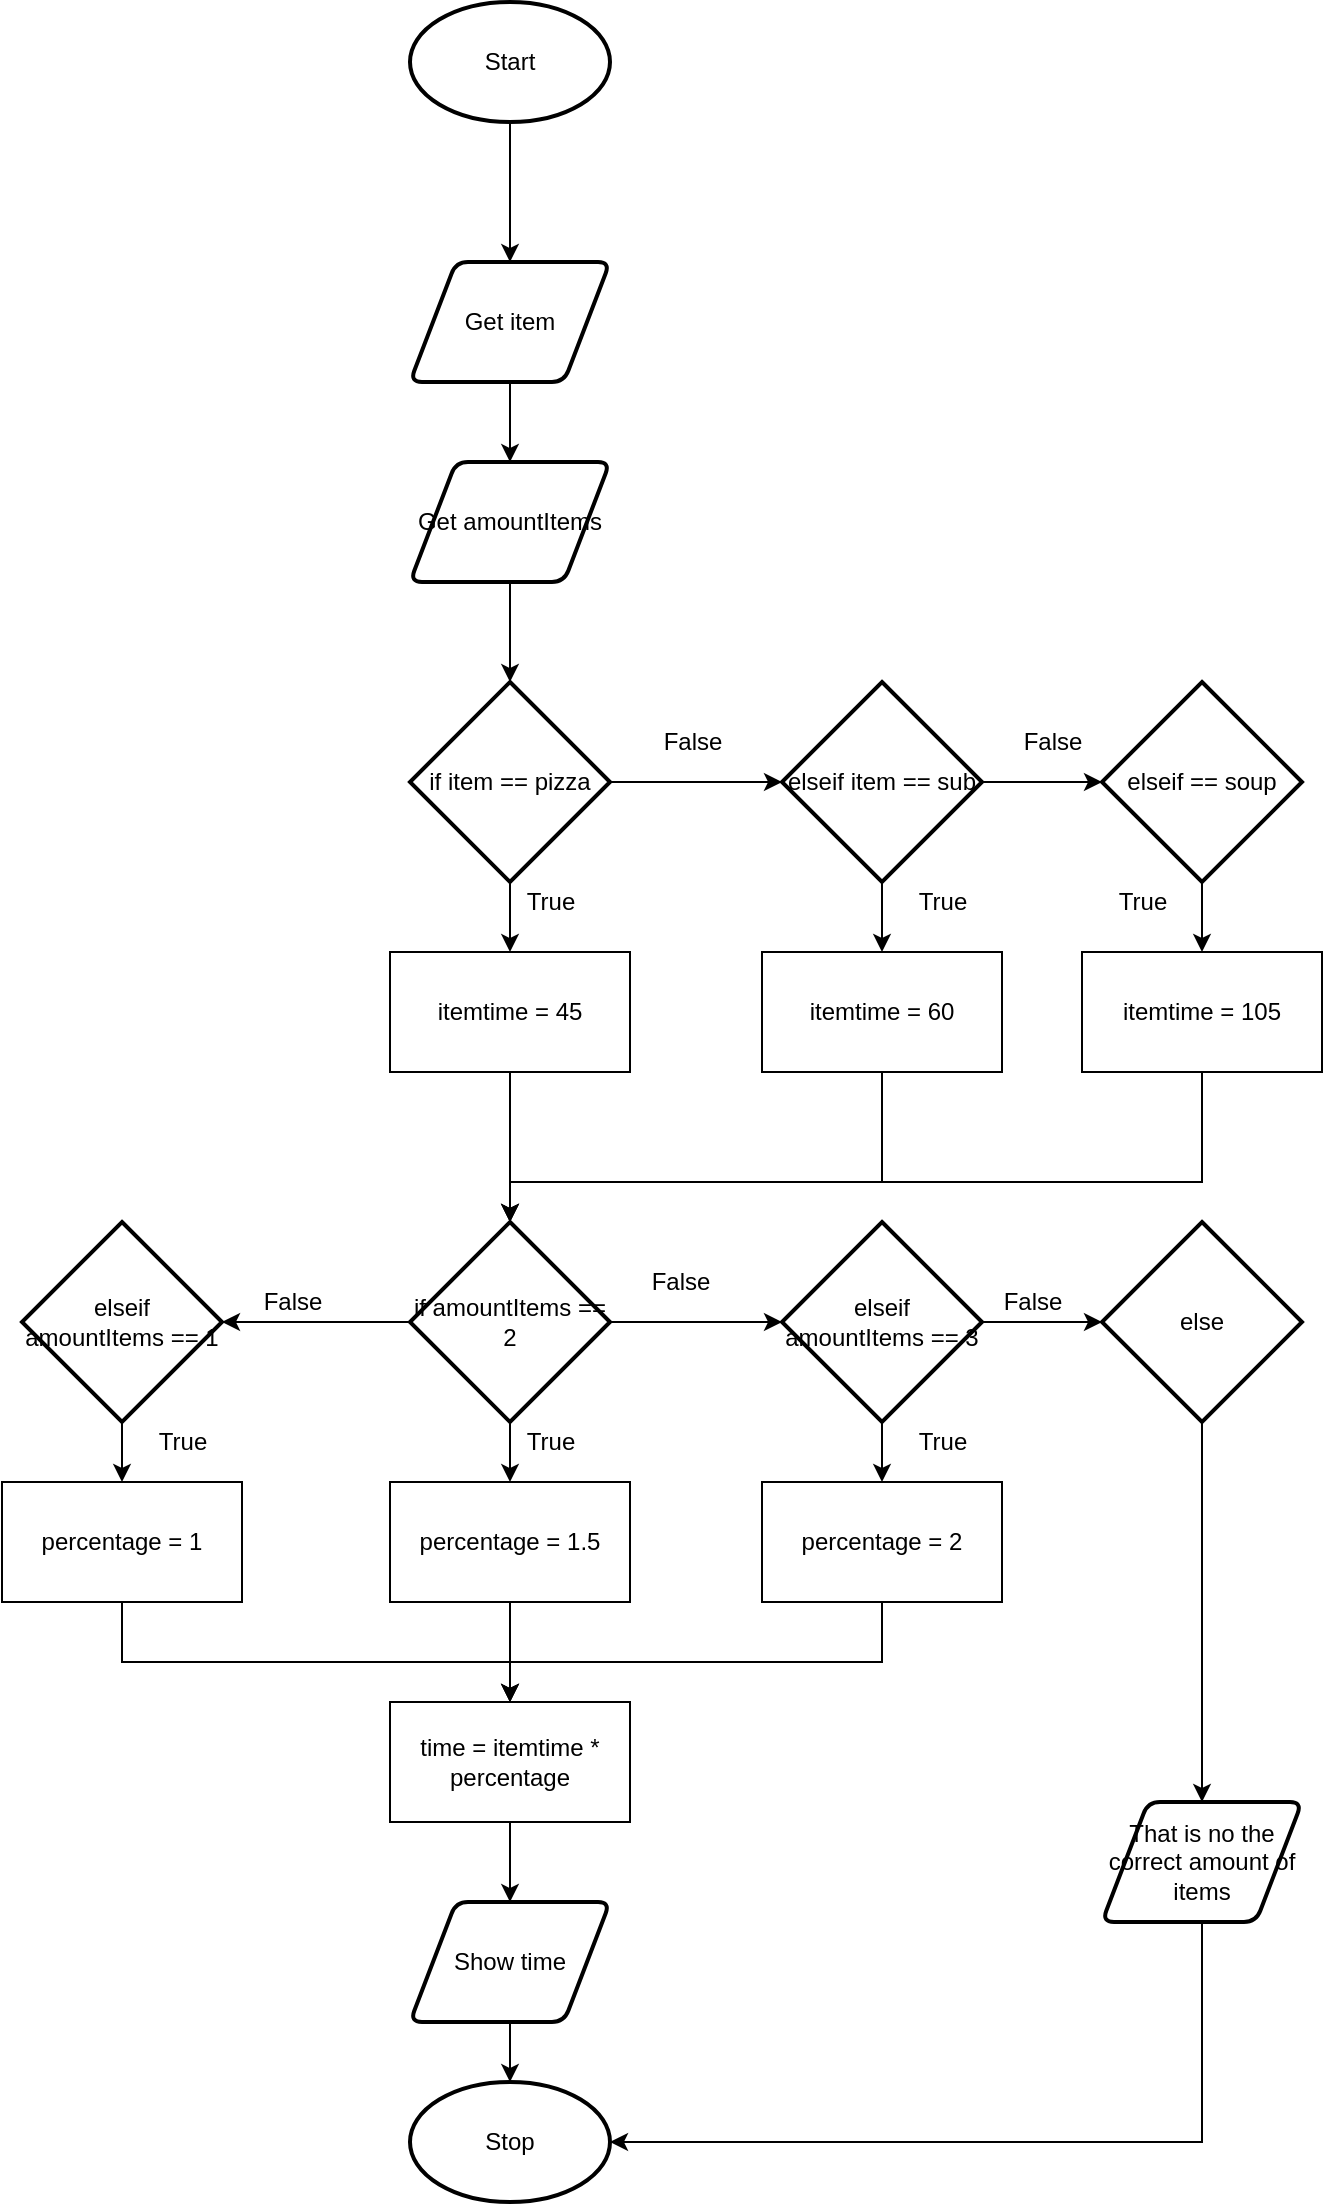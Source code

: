 <mxfile>
    <diagram id="S2_h1xH1uNska3nhEKi0" name="Page-1">
        <mxGraphModel dx="594" dy="561" grid="1" gridSize="10" guides="1" tooltips="1" connect="1" arrows="1" fold="1" page="1" pageScale="1" pageWidth="827" pageHeight="1169" math="0" shadow="0">
            <root>
                <mxCell id="0"/>
                <mxCell id="1" parent="0"/>
                <mxCell id="5" value="" style="edgeStyle=orthogonalEdgeStyle;html=1;rounded=0;" parent="1" source="2" target="3" edge="1">
                    <mxGeometry relative="1" as="geometry"/>
                </mxCell>
                <mxCell id="2" value="Start" style="strokeWidth=2;html=1;shape=mxgraph.flowchart.start_1;whiteSpace=wrap;" parent="1" vertex="1">
                    <mxGeometry x="364" y="50" width="100" height="60" as="geometry"/>
                </mxCell>
                <mxCell id="6" style="edgeStyle=orthogonalEdgeStyle;rounded=0;html=1;entryX=0.5;entryY=0;entryDx=0;entryDy=0;" parent="1" source="3" target="4" edge="1">
                    <mxGeometry relative="1" as="geometry"/>
                </mxCell>
                <mxCell id="3" value="Get item" style="shape=parallelogram;html=1;strokeWidth=2;perimeter=parallelogramPerimeter;whiteSpace=wrap;rounded=1;arcSize=12;size=0.23;" parent="1" vertex="1">
                    <mxGeometry x="364" y="180" width="100" height="60" as="geometry"/>
                </mxCell>
                <mxCell id="8" style="edgeStyle=orthogonalEdgeStyle;rounded=0;html=1;entryX=0.5;entryY=0;entryDx=0;entryDy=0;entryPerimeter=0;" parent="1" source="4" target="7" edge="1">
                    <mxGeometry relative="1" as="geometry"/>
                </mxCell>
                <mxCell id="4" value="Get amountItems" style="shape=parallelogram;html=1;strokeWidth=2;perimeter=parallelogramPerimeter;whiteSpace=wrap;rounded=1;arcSize=12;size=0.23;" parent="1" vertex="1">
                    <mxGeometry x="364" y="280" width="100" height="60" as="geometry"/>
                </mxCell>
                <mxCell id="19" style="edgeStyle=orthogonalEdgeStyle;rounded=0;html=1;entryX=0.5;entryY=0;entryDx=0;entryDy=0;" parent="1" source="7" target="9" edge="1">
                    <mxGeometry relative="1" as="geometry"/>
                </mxCell>
                <mxCell id="62" style="edgeStyle=orthogonalEdgeStyle;rounded=0;html=1;entryX=0;entryY=0.5;entryDx=0;entryDy=0;entryPerimeter=0;" edge="1" parent="1" source="7" target="10">
                    <mxGeometry relative="1" as="geometry"/>
                </mxCell>
                <mxCell id="7" value="if item == pizza" style="strokeWidth=2;html=1;shape=mxgraph.flowchart.decision;whiteSpace=wrap;" parent="1" vertex="1">
                    <mxGeometry x="364" y="390" width="100" height="100" as="geometry"/>
                </mxCell>
                <mxCell id="26" style="edgeStyle=orthogonalEdgeStyle;rounded=0;html=1;entryX=0.5;entryY=0;entryDx=0;entryDy=0;entryPerimeter=0;" parent="1" source="9" target="20" edge="1">
                    <mxGeometry relative="1" as="geometry"/>
                </mxCell>
                <mxCell id="9" value="itemtime = 45" style="rounded=0;whiteSpace=wrap;html=1;" parent="1" vertex="1">
                    <mxGeometry x="354" y="525" width="120" height="60" as="geometry"/>
                </mxCell>
                <mxCell id="16" style="edgeStyle=orthogonalEdgeStyle;rounded=0;html=1;entryX=0;entryY=0.5;entryDx=0;entryDy=0;entryPerimeter=0;" parent="1" source="10" target="13" edge="1">
                    <mxGeometry relative="1" as="geometry"/>
                </mxCell>
                <mxCell id="18" style="edgeStyle=orthogonalEdgeStyle;rounded=0;html=1;entryX=0.5;entryY=0;entryDx=0;entryDy=0;" parent="1" source="10" target="12" edge="1">
                    <mxGeometry relative="1" as="geometry"/>
                </mxCell>
                <mxCell id="10" value="elseif item == sub" style="strokeWidth=2;html=1;shape=mxgraph.flowchart.decision;whiteSpace=wrap;" parent="1" vertex="1">
                    <mxGeometry x="550" y="390" width="100" height="100" as="geometry"/>
                </mxCell>
                <mxCell id="27" style="edgeStyle=orthogonalEdgeStyle;rounded=0;html=1;entryX=0.5;entryY=0;entryDx=0;entryDy=0;entryPerimeter=0;" parent="1" source="12" target="20" edge="1">
                    <mxGeometry relative="1" as="geometry">
                        <Array as="points">
                            <mxPoint x="600" y="640"/>
                            <mxPoint x="414" y="640"/>
                        </Array>
                    </mxGeometry>
                </mxCell>
                <mxCell id="12" value="itemtime = 60" style="rounded=0;whiteSpace=wrap;html=1;" parent="1" vertex="1">
                    <mxGeometry x="540" y="525" width="120" height="60" as="geometry"/>
                </mxCell>
                <mxCell id="17" style="edgeStyle=orthogonalEdgeStyle;rounded=0;html=1;entryX=0.5;entryY=0;entryDx=0;entryDy=0;" parent="1" source="13" target="14" edge="1">
                    <mxGeometry relative="1" as="geometry"/>
                </mxCell>
                <mxCell id="13" value="elseif == soup" style="strokeWidth=2;html=1;shape=mxgraph.flowchart.decision;whiteSpace=wrap;" parent="1" vertex="1">
                    <mxGeometry x="710" y="390" width="100" height="100" as="geometry"/>
                </mxCell>
                <mxCell id="28" style="edgeStyle=orthogonalEdgeStyle;rounded=0;html=1;entryX=0.5;entryY=0;entryDx=0;entryDy=0;entryPerimeter=0;" parent="1" source="14" target="20" edge="1">
                    <mxGeometry relative="1" as="geometry">
                        <Array as="points">
                            <mxPoint x="760" y="640"/>
                            <mxPoint x="414" y="640"/>
                        </Array>
                    </mxGeometry>
                </mxCell>
                <mxCell id="14" value="itemtime = 105" style="rounded=0;whiteSpace=wrap;html=1;" parent="1" vertex="1">
                    <mxGeometry x="700" y="525" width="120" height="60" as="geometry"/>
                </mxCell>
                <mxCell id="22" style="edgeStyle=orthogonalEdgeStyle;rounded=0;html=1;entryX=0.5;entryY=0;entryDx=0;entryDy=0;" parent="1" source="20" target="21" edge="1">
                    <mxGeometry relative="1" as="geometry"/>
                </mxCell>
                <mxCell id="45" style="edgeStyle=none;html=1;entryX=1;entryY=0.5;entryDx=0;entryDy=0;entryPerimeter=0;" edge="1" parent="1" source="20" target="43">
                    <mxGeometry relative="1" as="geometry"/>
                </mxCell>
                <mxCell id="64" style="edgeStyle=orthogonalEdgeStyle;rounded=0;html=1;entryX=0;entryY=0.5;entryDx=0;entryDy=0;entryPerimeter=0;" edge="1" parent="1" source="20" target="23">
                    <mxGeometry relative="1" as="geometry"/>
                </mxCell>
                <mxCell id="20" value="if amountItems == 2" style="strokeWidth=2;html=1;shape=mxgraph.flowchart.decision;whiteSpace=wrap;" parent="1" vertex="1">
                    <mxGeometry x="364" y="660" width="100" height="100" as="geometry"/>
                </mxCell>
                <mxCell id="33" style="edgeStyle=orthogonalEdgeStyle;rounded=0;html=1;entryX=0.5;entryY=0;entryDx=0;entryDy=0;" parent="1" source="21" target="32" edge="1">
                    <mxGeometry relative="1" as="geometry"/>
                </mxCell>
                <mxCell id="21" value="percentage = 1.5" style="rounded=0;whiteSpace=wrap;html=1;" parent="1" vertex="1">
                    <mxGeometry x="354" y="790" width="120" height="60" as="geometry"/>
                </mxCell>
                <mxCell id="25" style="edgeStyle=orthogonalEdgeStyle;rounded=0;html=1;entryX=0.5;entryY=0;entryDx=0;entryDy=0;" parent="1" source="23" target="24" edge="1">
                    <mxGeometry relative="1" as="geometry"/>
                </mxCell>
                <mxCell id="31" style="edgeStyle=orthogonalEdgeStyle;rounded=0;html=1;entryX=0;entryY=0.5;entryDx=0;entryDy=0;entryPerimeter=0;" parent="1" source="23" target="30" edge="1">
                    <mxGeometry relative="1" as="geometry"/>
                </mxCell>
                <mxCell id="23" value="elseif amountItems == 3" style="strokeWidth=2;html=1;shape=mxgraph.flowchart.decision;whiteSpace=wrap;" parent="1" vertex="1">
                    <mxGeometry x="550" y="660" width="100" height="100" as="geometry"/>
                </mxCell>
                <mxCell id="37" style="edgeStyle=orthogonalEdgeStyle;rounded=0;html=1;entryX=0.5;entryY=0;entryDx=0;entryDy=0;" parent="1" source="24" target="32" edge="1">
                    <mxGeometry relative="1" as="geometry">
                        <Array as="points">
                            <mxPoint x="600" y="880"/>
                            <mxPoint x="414" y="880"/>
                        </Array>
                    </mxGeometry>
                </mxCell>
                <mxCell id="24" value="percentage = 2" style="rounded=0;whiteSpace=wrap;html=1;" parent="1" vertex="1">
                    <mxGeometry x="540" y="790" width="120" height="60" as="geometry"/>
                </mxCell>
                <mxCell id="41" style="edgeStyle=orthogonalEdgeStyle;rounded=0;html=1;entryX=0.5;entryY=0;entryDx=0;entryDy=0;" parent="1" source="30" target="40" edge="1">
                    <mxGeometry relative="1" as="geometry"/>
                </mxCell>
                <mxCell id="30" value="else" style="strokeWidth=2;html=1;shape=mxgraph.flowchart.decision;whiteSpace=wrap;" parent="1" vertex="1">
                    <mxGeometry x="710" y="660" width="100" height="100" as="geometry"/>
                </mxCell>
                <mxCell id="38" style="edgeStyle=orthogonalEdgeStyle;rounded=0;html=1;entryX=0.5;entryY=0;entryDx=0;entryDy=0;" parent="1" source="32" target="36" edge="1">
                    <mxGeometry relative="1" as="geometry"/>
                </mxCell>
                <mxCell id="32" value="time = itemtime * percentage" style="rounded=0;whiteSpace=wrap;html=1;" parent="1" vertex="1">
                    <mxGeometry x="354" y="900" width="120" height="60" as="geometry"/>
                </mxCell>
                <mxCell id="35" value="Stop" style="strokeWidth=2;html=1;shape=mxgraph.flowchart.start_1;whiteSpace=wrap;" parent="1" vertex="1">
                    <mxGeometry x="364" y="1090" width="100" height="60" as="geometry"/>
                </mxCell>
                <mxCell id="39" style="edgeStyle=orthogonalEdgeStyle;rounded=0;html=1;entryX=0.5;entryY=0;entryDx=0;entryDy=0;entryPerimeter=0;" parent="1" source="36" target="35" edge="1">
                    <mxGeometry relative="1" as="geometry"/>
                </mxCell>
                <mxCell id="36" value="Show time" style="shape=parallelogram;html=1;strokeWidth=2;perimeter=parallelogramPerimeter;whiteSpace=wrap;rounded=1;arcSize=12;size=0.23;" parent="1" vertex="1">
                    <mxGeometry x="364" y="1000" width="100" height="60" as="geometry"/>
                </mxCell>
                <mxCell id="42" style="edgeStyle=orthogonalEdgeStyle;rounded=0;html=1;entryX=1;entryY=0.5;entryDx=0;entryDy=0;entryPerimeter=0;" parent="1" source="40" target="35" edge="1">
                    <mxGeometry relative="1" as="geometry">
                        <Array as="points">
                            <mxPoint x="760" y="1120"/>
                        </Array>
                    </mxGeometry>
                </mxCell>
                <mxCell id="40" value="That is no the correct amount of items" style="shape=parallelogram;html=1;strokeWidth=2;perimeter=parallelogramPerimeter;whiteSpace=wrap;rounded=1;arcSize=12;size=0.23;" parent="1" vertex="1">
                    <mxGeometry x="710" y="950" width="100" height="60" as="geometry"/>
                </mxCell>
                <mxCell id="46" style="edgeStyle=none;html=1;entryX=0.5;entryY=0;entryDx=0;entryDy=0;" edge="1" parent="1" source="43" target="44">
                    <mxGeometry relative="1" as="geometry"/>
                </mxCell>
                <mxCell id="43" value="elseif amountItems == 1" style="strokeWidth=2;html=1;shape=mxgraph.flowchart.decision;whiteSpace=wrap;" vertex="1" parent="1">
                    <mxGeometry x="170" y="660" width="100" height="100" as="geometry"/>
                </mxCell>
                <mxCell id="47" style="edgeStyle=orthogonalEdgeStyle;html=1;entryX=0.5;entryY=0;entryDx=0;entryDy=0;rounded=0;" edge="1" parent="1" source="44" target="32">
                    <mxGeometry relative="1" as="geometry">
                        <Array as="points">
                            <mxPoint x="220" y="880"/>
                            <mxPoint x="414" y="880"/>
                        </Array>
                    </mxGeometry>
                </mxCell>
                <mxCell id="44" value="percentage = 1" style="rounded=0;whiteSpace=wrap;html=1;" vertex="1" parent="1">
                    <mxGeometry x="160" y="790" width="120" height="60" as="geometry"/>
                </mxCell>
                <mxCell id="48" value="True" style="text;html=1;align=center;verticalAlign=middle;resizable=0;points=[];autosize=1;strokeColor=none;fillColor=none;" vertex="1" parent="1">
                    <mxGeometry x="414" y="490" width="40" height="20" as="geometry"/>
                </mxCell>
                <mxCell id="49" value="True" style="text;html=1;align=center;verticalAlign=middle;resizable=0;points=[];autosize=1;strokeColor=none;fillColor=none;" vertex="1" parent="1">
                    <mxGeometry x="610" y="490" width="40" height="20" as="geometry"/>
                </mxCell>
                <mxCell id="50" value="True" style="text;html=1;align=center;verticalAlign=middle;resizable=0;points=[];autosize=1;strokeColor=none;fillColor=none;" vertex="1" parent="1">
                    <mxGeometry x="710" y="490" width="40" height="20" as="geometry"/>
                </mxCell>
                <mxCell id="51" value="True" style="text;html=1;align=center;verticalAlign=middle;resizable=0;points=[];autosize=1;strokeColor=none;fillColor=none;" vertex="1" parent="1">
                    <mxGeometry x="610" y="760" width="40" height="20" as="geometry"/>
                </mxCell>
                <mxCell id="52" value="True" style="text;html=1;align=center;verticalAlign=middle;resizable=0;points=[];autosize=1;strokeColor=none;fillColor=none;" vertex="1" parent="1">
                    <mxGeometry x="414" y="760" width="40" height="20" as="geometry"/>
                </mxCell>
                <mxCell id="53" value="True" style="text;html=1;align=center;verticalAlign=middle;resizable=0;points=[];autosize=1;strokeColor=none;fillColor=none;" vertex="1" parent="1">
                    <mxGeometry x="230" y="760" width="40" height="20" as="geometry"/>
                </mxCell>
                <mxCell id="54" value="False" style="text;html=1;align=center;verticalAlign=middle;resizable=0;points=[];autosize=1;strokeColor=none;fillColor=none;" vertex="1" parent="1">
                    <mxGeometry x="280" y="690" width="50" height="20" as="geometry"/>
                </mxCell>
                <mxCell id="57" value="False" style="text;html=1;align=center;verticalAlign=middle;resizable=0;points=[];autosize=1;strokeColor=none;fillColor=none;" vertex="1" parent="1">
                    <mxGeometry x="650" y="690" width="50" height="20" as="geometry"/>
                </mxCell>
                <mxCell id="60" value="False" style="text;html=1;align=center;verticalAlign=middle;resizable=0;points=[];autosize=1;strokeColor=none;fillColor=none;" vertex="1" parent="1">
                    <mxGeometry x="660" y="410" width="50" height="20" as="geometry"/>
                </mxCell>
                <mxCell id="63" value="False" style="text;html=1;align=center;verticalAlign=middle;resizable=0;points=[];autosize=1;strokeColor=none;fillColor=none;" vertex="1" parent="1">
                    <mxGeometry x="480" y="410" width="50" height="20" as="geometry"/>
                </mxCell>
                <mxCell id="65" value="False" style="text;html=1;align=center;verticalAlign=middle;resizable=0;points=[];autosize=1;strokeColor=none;fillColor=none;" vertex="1" parent="1">
                    <mxGeometry x="474" y="680" width="50" height="20" as="geometry"/>
                </mxCell>
            </root>
        </mxGraphModel>
    </diagram>
</mxfile>